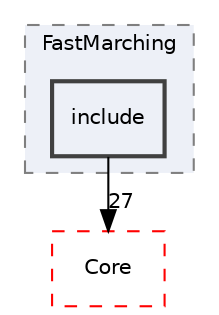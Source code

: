 digraph "include"
{
 // LATEX_PDF_SIZE
  edge [fontname="Helvetica",fontsize="10",labelfontname="Helvetica",labelfontsize="10"];
  node [fontname="Helvetica",fontsize="10",shape=record];
  compound=true
  subgraph clusterdir_95bfa708f316587af668eac80d32cb79 {
    graph [ bgcolor="#edf0f7", pencolor="grey50", style="filled,dashed,", label="FastMarching", fontname="Helvetica", fontsize="10", URL="dir_95bfa708f316587af668eac80d32cb79.html"]
  dir_f0139bff9118b2e22388d67b65bd17aa [shape=box, label="include", style="filled,bold,", fillcolor="#edf0f7", color="grey25", URL="dir_f0139bff9118b2e22388d67b65bd17aa.html"];
  }
  dir_cac7f9cecb9aa42a0bd05452dddd8a21 [shape=box, label="Core", style="dashed,", fillcolor="#edf0f7", color="red", URL="dir_cac7f9cecb9aa42a0bd05452dddd8a21.html"];
  dir_f0139bff9118b2e22388d67b65bd17aa->dir_cac7f9cecb9aa42a0bd05452dddd8a21 [headlabel="27", labeldistance=1.5 headhref="dir_000085_000014.html"];
}
